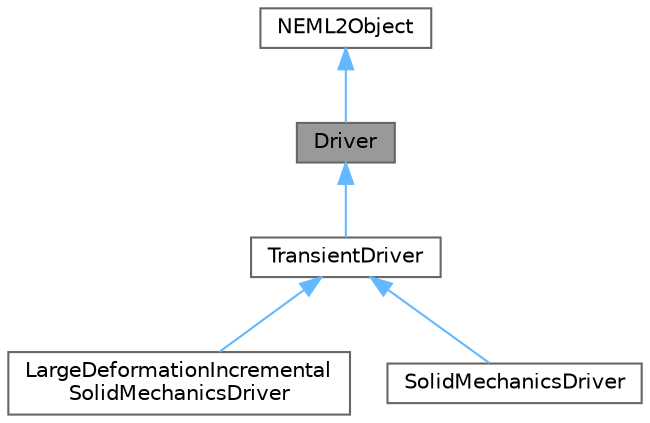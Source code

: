 digraph "Driver"
{
 // LATEX_PDF_SIZE
  bgcolor="transparent";
  edge [fontname=Helvetica,fontsize=10,labelfontname=Helvetica,labelfontsize=10];
  node [fontname=Helvetica,fontsize=10,shape=box,height=0.2,width=0.4];
  Node1 [id="Node000001",label="Driver",height=0.2,width=0.4,color="gray40", fillcolor="grey60", style="filled", fontcolor="black",tooltip="The Driver drives the execution of a NEML2 Model."];
  Node2 -> Node1 [id="edge1_Node000001_Node000002",dir="back",color="steelblue1",style="solid",tooltip=" "];
  Node2 [id="Node000002",label="NEML2Object",height=0.2,width=0.4,color="gray40", fillcolor="white", style="filled",URL="$classneml2_1_1NEML2Object.html",tooltip="The base class of all \"manufacturable\" objects in the NEML2 library."];
  Node1 -> Node3 [id="edge2_Node000001_Node000003",dir="back",color="steelblue1",style="solid",tooltip=" "];
  Node3 [id="Node000003",label="TransientDriver",height=0.2,width=0.4,color="gray40", fillcolor="white", style="filled",URL="$classneml2_1_1TransientDriver.html",tooltip="The driver for a transient initial-value problem."];
  Node3 -> Node4 [id="edge3_Node000003_Node000004",dir="back",color="steelblue1",style="solid",tooltip=" "];
  Node4 [id="Node000004",label="LargeDeformationIncremental\lSolidMechanicsDriver",height=0.2,width=0.4,color="gray40", fillcolor="white", style="filled",URL="$classneml2_1_1LargeDeformationIncrementalSolidMechanicsDriver.html",tooltip="The transient driver specialized for solid mechanics problems."];
  Node3 -> Node5 [id="edge4_Node000003_Node000005",dir="back",color="steelblue1",style="solid",tooltip=" "];
  Node5 [id="Node000005",label="SolidMechanicsDriver",height=0.2,width=0.4,color="gray40", fillcolor="white", style="filled",URL="$classneml2_1_1SolidMechanicsDriver.html",tooltip="The transient driver specialized for solid mechanics problems."];
}
